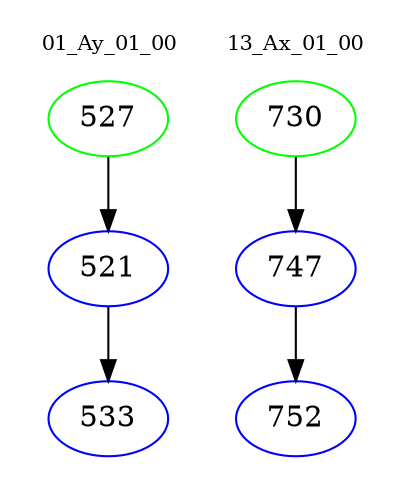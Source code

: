 digraph{
subgraph cluster_0 {
color = white
label = "01_Ay_01_00";
fontsize=10;
T0_527 [label="527", color="green"]
T0_527 -> T0_521 [color="black"]
T0_521 [label="521", color="blue"]
T0_521 -> T0_533 [color="black"]
T0_533 [label="533", color="blue"]
}
subgraph cluster_1 {
color = white
label = "13_Ax_01_00";
fontsize=10;
T1_730 [label="730", color="green"]
T1_730 -> T1_747 [color="black"]
T1_747 [label="747", color="blue"]
T1_747 -> T1_752 [color="black"]
T1_752 [label="752", color="blue"]
}
}
